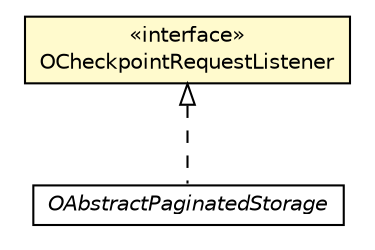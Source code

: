 #!/usr/local/bin/dot
#
# Class diagram 
# Generated by UMLGraph version R5_6-24-gf6e263 (http://www.umlgraph.org/)
#

digraph G {
	edge [fontname="Helvetica",fontsize=10,labelfontname="Helvetica",labelfontsize=10];
	node [fontname="Helvetica",fontsize=10,shape=plaintext];
	nodesep=0.25;
	ranksep=0.5;
	// com.orientechnologies.orient.core.storage.impl.local.OCheckpointRequestListener
	c1733290 [label=<<table title="com.orientechnologies.orient.core.storage.impl.local.OCheckpointRequestListener" border="0" cellborder="1" cellspacing="0" cellpadding="2" port="p" bgcolor="lemonChiffon" href="./OCheckpointRequestListener.html">
		<tr><td><table border="0" cellspacing="0" cellpadding="1">
<tr><td align="center" balign="center"> &#171;interface&#187; </td></tr>
<tr><td align="center" balign="center"> OCheckpointRequestListener </td></tr>
		</table></td></tr>
		</table>>, URL="./OCheckpointRequestListener.html", fontname="Helvetica", fontcolor="black", fontsize=10.0];
	// com.orientechnologies.orient.core.storage.impl.local.OAbstractPaginatedStorage
	c1733292 [label=<<table title="com.orientechnologies.orient.core.storage.impl.local.OAbstractPaginatedStorage" border="0" cellborder="1" cellspacing="0" cellpadding="2" port="p" href="./OAbstractPaginatedStorage.html">
		<tr><td><table border="0" cellspacing="0" cellpadding="1">
<tr><td align="center" balign="center"><font face="Helvetica-Oblique"> OAbstractPaginatedStorage </font></td></tr>
		</table></td></tr>
		</table>>, URL="./OAbstractPaginatedStorage.html", fontname="Helvetica", fontcolor="black", fontsize=10.0];
	//com.orientechnologies.orient.core.storage.impl.local.OAbstractPaginatedStorage implements com.orientechnologies.orient.core.storage.impl.local.OCheckpointRequestListener
	c1733290:p -> c1733292:p [dir=back,arrowtail=empty,style=dashed];
}

